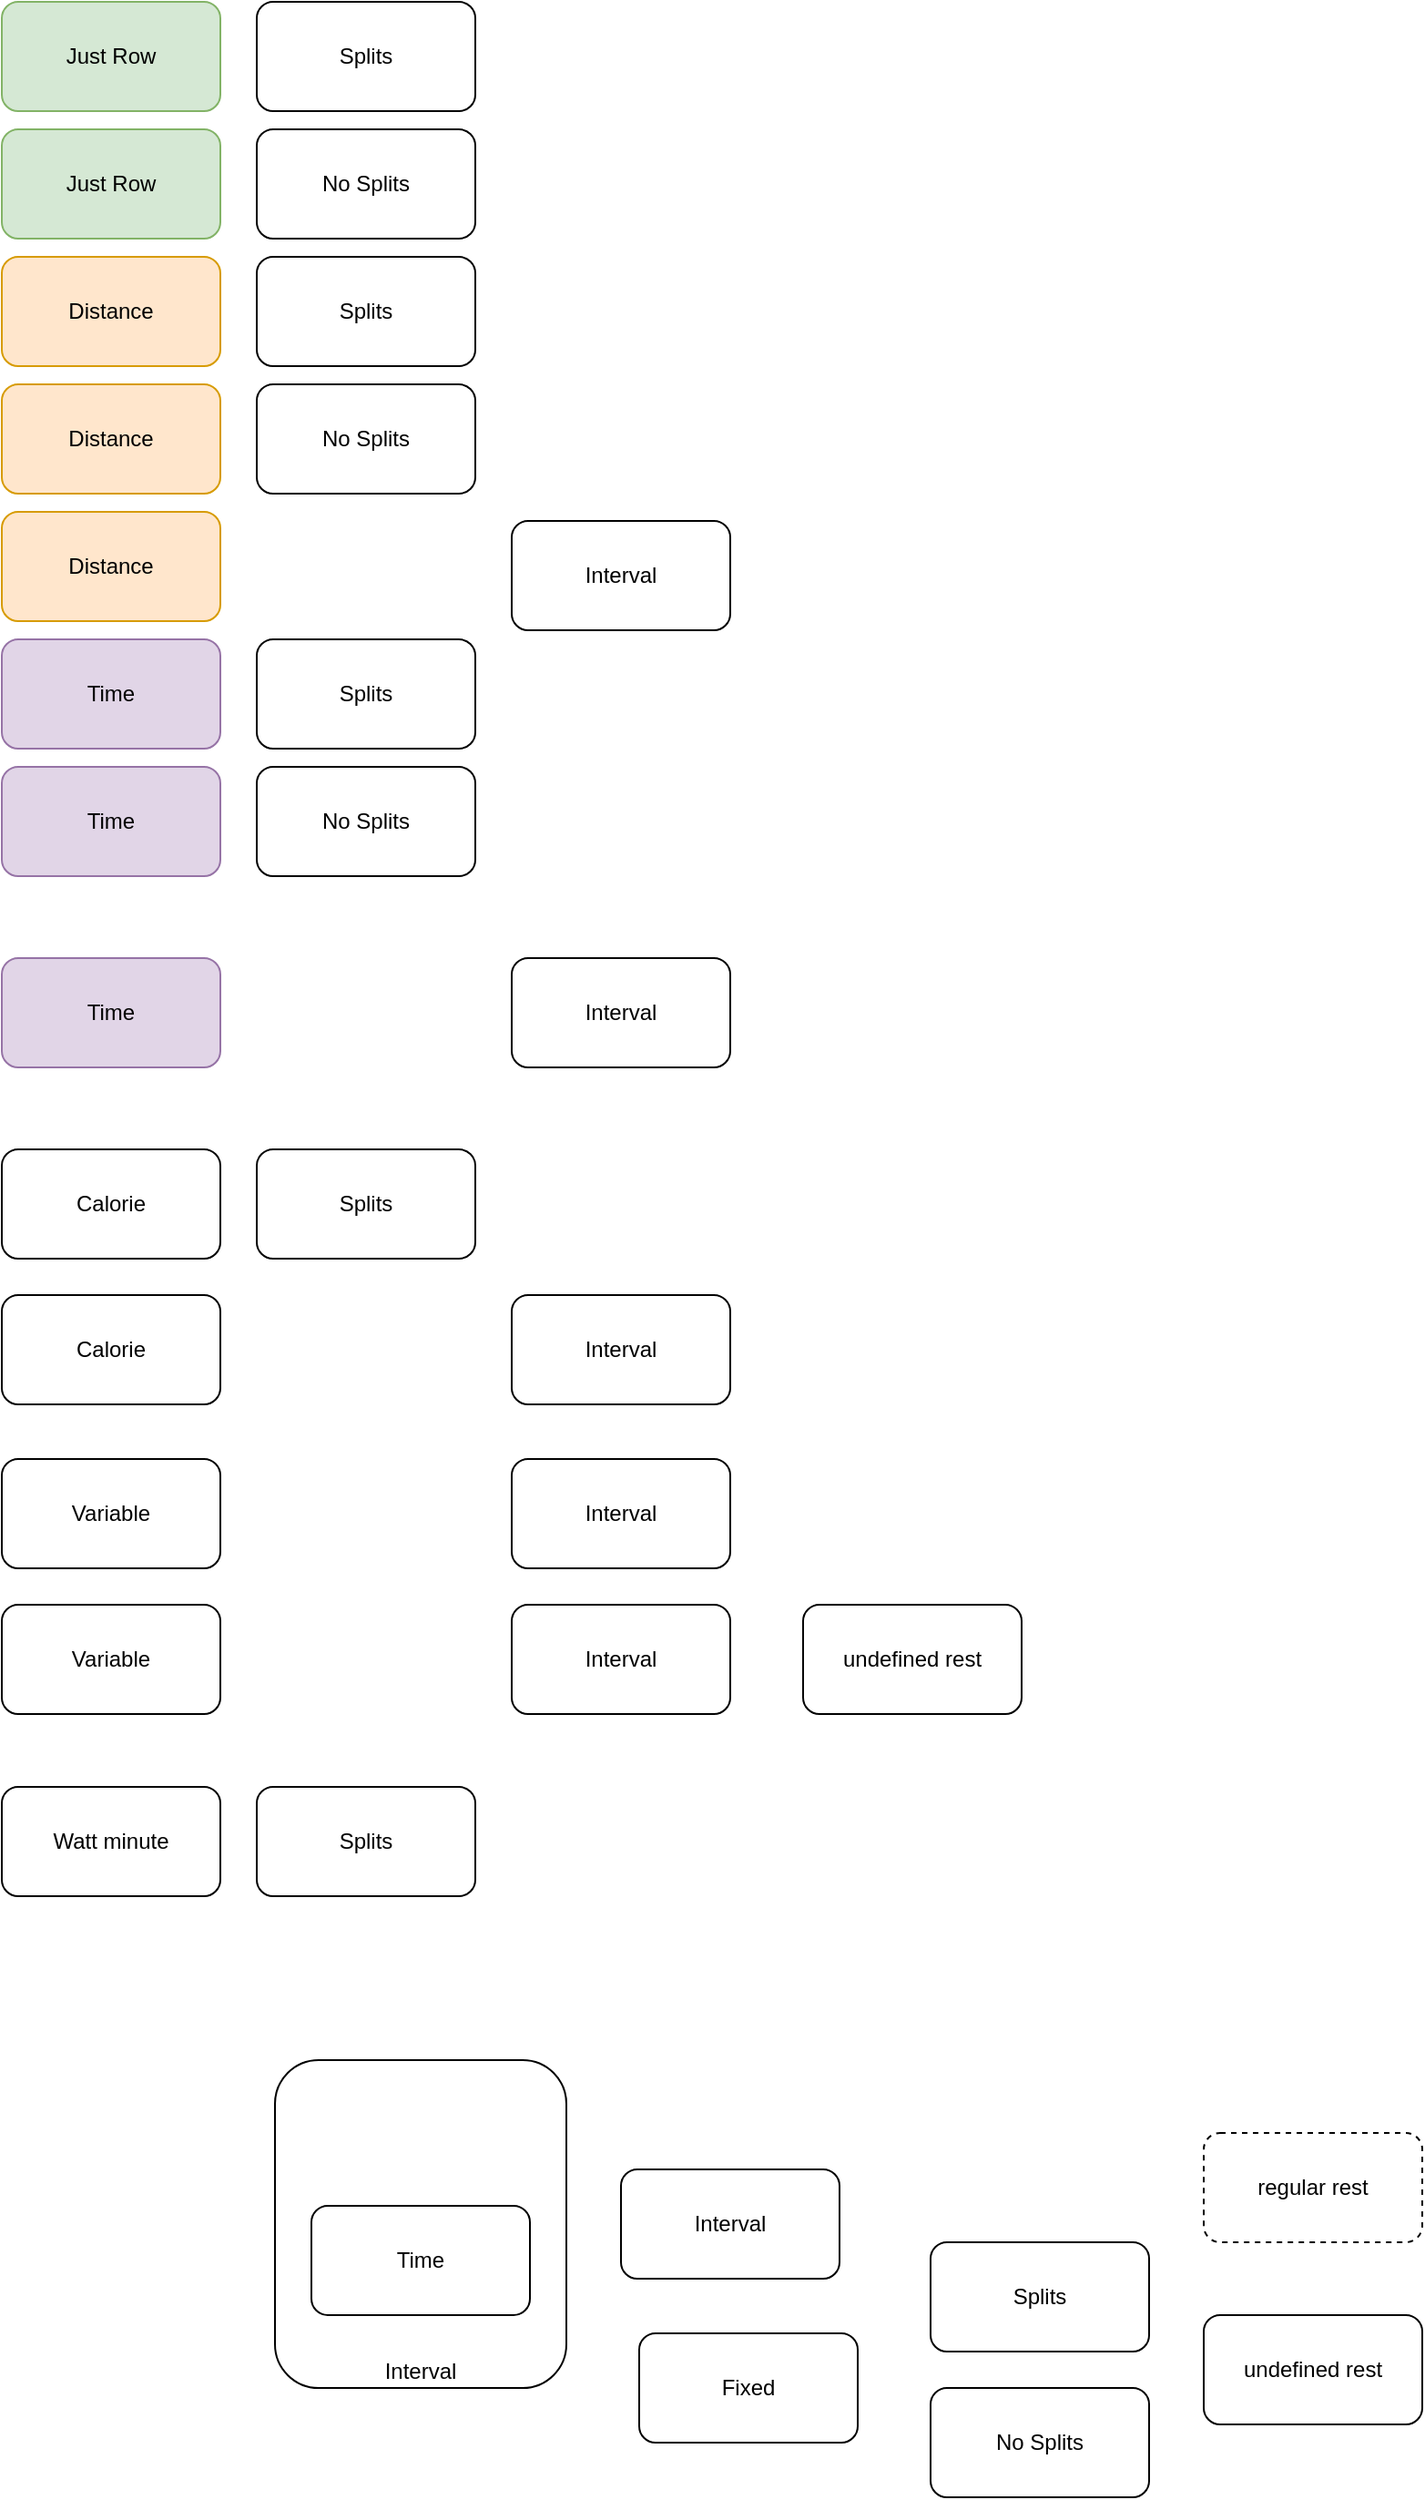 <mxfile compressed="false" version="15.4.0" type="device" pages="4">
  <diagram id="I1seeXuqSzHgjSWltYHb" name="Combinations">
    <mxGraphModel dx="1102" dy="851" grid="1" gridSize="10" guides="1" tooltips="1" connect="1" arrows="1" fold="1" page="1" pageScale="1" pageWidth="850" pageHeight="1100" math="0" shadow="0">
      <root>
        <mxCell id="0" />
        <mxCell id="1" parent="0" />
        <mxCell id="YwNQ15qkLR-ImDVQPWg6-16" value="Variable" style="rounded=1;whiteSpace=wrap;html=1;verticalAlign=middle;" parent="1" vertex="1">
          <mxGeometry x="40" y="810" width="120" height="60" as="geometry" />
        </mxCell>
        <mxCell id="YwNQ15qkLR-ImDVQPWg6-1" value="Just Row" style="rounded=1;whiteSpace=wrap;html=1;fillColor=#d5e8d4;strokeColor=#82b366;" parent="1" vertex="1">
          <mxGeometry x="40" y="10" width="120" height="60" as="geometry" />
        </mxCell>
        <mxCell id="YwNQ15qkLR-ImDVQPWg6-2" value="Splits" style="rounded=1;whiteSpace=wrap;html=1;" parent="1" vertex="1">
          <mxGeometry x="550" y="1240" width="120" height="60" as="geometry" />
        </mxCell>
        <mxCell id="YwNQ15qkLR-ImDVQPWg6-5" value="Fixed" style="rounded=1;whiteSpace=wrap;html=1;" parent="1" vertex="1">
          <mxGeometry x="390" y="1290" width="120" height="60" as="geometry" />
        </mxCell>
        <mxCell id="YwNQ15qkLR-ImDVQPWg6-9" value="&lt;div&gt;&lt;span&gt;regular rest&lt;/span&gt;&lt;br&gt;&lt;/div&gt;" style="rounded=1;whiteSpace=wrap;html=1;dashed=1;" parent="1" vertex="1">
          <mxGeometry x="700" y="1180" width="120" height="60" as="geometry" />
        </mxCell>
        <mxCell id="YwNQ15qkLR-ImDVQPWg6-12" value="Time" style="rounded=1;whiteSpace=wrap;html=1;fillColor=#e1d5e7;strokeColor=#9673a6;" parent="1" vertex="1">
          <mxGeometry x="40" y="430" width="120" height="60" as="geometry" />
        </mxCell>
        <mxCell id="YwNQ15qkLR-ImDVQPWg6-14" value="Calorie" style="rounded=1;whiteSpace=wrap;html=1;" parent="1" vertex="1">
          <mxGeometry x="40" y="640" width="120" height="60" as="geometry" />
        </mxCell>
        <mxCell id="YwNQ15qkLR-ImDVQPWg6-15" value="Watt minute" style="rounded=1;whiteSpace=wrap;html=1;" parent="1" vertex="1">
          <mxGeometry x="40" y="990" width="120" height="60" as="geometry" />
        </mxCell>
        <mxCell id="YwNQ15qkLR-ImDVQPWg6-20" value="Distance" style="rounded=1;whiteSpace=wrap;html=1;fillColor=#ffe6cc;strokeColor=#d79b00;" parent="1" vertex="1">
          <mxGeometry x="40" y="220" width="120" height="60" as="geometry" />
        </mxCell>
        <mxCell id="YwNQ15qkLR-ImDVQPWg6-21" value="No Splits" style="rounded=1;whiteSpace=wrap;html=1;" parent="1" vertex="1">
          <mxGeometry x="550" y="1320" width="120" height="60" as="geometry" />
        </mxCell>
        <mxCell id="YwNQ15qkLR-ImDVQPWg6-22" value="Interval" style="rounded=1;whiteSpace=wrap;html=1;verticalAlign=middle;" parent="1" vertex="1">
          <mxGeometry x="380" y="1200" width="120" height="60" as="geometry" />
        </mxCell>
        <mxCell id="YwNQ15qkLR-ImDVQPWg6-23" value="Interval" style="rounded=1;whiteSpace=wrap;html=1;verticalAlign=bottom;" parent="1" vertex="1">
          <mxGeometry x="190" y="1140" width="160" height="180" as="geometry" />
        </mxCell>
        <mxCell id="YwNQ15qkLR-ImDVQPWg6-24" value="Time" style="rounded=1;whiteSpace=wrap;html=1;" parent="1" vertex="1">
          <mxGeometry x="210" y="1220" width="120" height="60" as="geometry" />
        </mxCell>
        <mxCell id="YwNQ15qkLR-ImDVQPWg6-25" value="&lt;div&gt;undefined rest&lt;/div&gt;" style="rounded=1;whiteSpace=wrap;html=1;verticalAlign=middle;" parent="1" vertex="1">
          <mxGeometry x="700" y="1280" width="120" height="60" as="geometry" />
        </mxCell>
        <mxCell id="YwNQ15qkLR-ImDVQPWg6-26" value="Splits" style="rounded=1;whiteSpace=wrap;html=1;" parent="1" vertex="1">
          <mxGeometry x="180" y="10" width="120" height="60" as="geometry" />
        </mxCell>
        <mxCell id="YwNQ15qkLR-ImDVQPWg6-27" value="No Splits" style="rounded=1;whiteSpace=wrap;html=1;" parent="1" vertex="1">
          <mxGeometry x="180" y="80" width="120" height="60" as="geometry" />
        </mxCell>
        <mxCell id="YwNQ15qkLR-ImDVQPWg6-28" value="Just Row" style="rounded=1;whiteSpace=wrap;html=1;fillColor=#d5e8d4;strokeColor=#82b366;" parent="1" vertex="1">
          <mxGeometry x="40" y="80" width="120" height="60" as="geometry" />
        </mxCell>
        <mxCell id="YwNQ15qkLR-ImDVQPWg6-29" value="Time" style="rounded=1;whiteSpace=wrap;html=1;fillColor=#e1d5e7;strokeColor=#9673a6;" parent="1" vertex="1">
          <mxGeometry x="40" y="360" width="120" height="60" as="geometry" />
        </mxCell>
        <mxCell id="YwNQ15qkLR-ImDVQPWg6-30" value="Distance" style="rounded=1;whiteSpace=wrap;html=1;fillColor=#ffe6cc;strokeColor=#d79b00;" parent="1" vertex="1">
          <mxGeometry x="40" y="150" width="120" height="60" as="geometry" />
        </mxCell>
        <mxCell id="YwNQ15qkLR-ImDVQPWg6-31" value="Time" style="rounded=1;whiteSpace=wrap;html=1;fillColor=#e1d5e7;strokeColor=#9673a6;" parent="1" vertex="1">
          <mxGeometry x="40" y="535" width="120" height="60" as="geometry" />
        </mxCell>
        <mxCell id="YwNQ15qkLR-ImDVQPWg6-32" value="Distance" style="rounded=1;whiteSpace=wrap;html=1;fillColor=#ffe6cc;strokeColor=#d79b00;" parent="1" vertex="1">
          <mxGeometry x="40" y="290" width="120" height="60" as="geometry" />
        </mxCell>
        <mxCell id="YwNQ15qkLR-ImDVQPWg6-33" value="Splits" style="rounded=1;whiteSpace=wrap;html=1;" parent="1" vertex="1">
          <mxGeometry x="180" y="150" width="120" height="60" as="geometry" />
        </mxCell>
        <mxCell id="YwNQ15qkLR-ImDVQPWg6-34" value="No Splits" style="rounded=1;whiteSpace=wrap;html=1;" parent="1" vertex="1">
          <mxGeometry x="180" y="220" width="120" height="60" as="geometry" />
        </mxCell>
        <mxCell id="YwNQ15qkLR-ImDVQPWg6-35" value="Splits" style="rounded=1;whiteSpace=wrap;html=1;" parent="1" vertex="1">
          <mxGeometry x="180" y="360" width="120" height="60" as="geometry" />
        </mxCell>
        <mxCell id="YwNQ15qkLR-ImDVQPWg6-36" value="No Splits" style="rounded=1;whiteSpace=wrap;html=1;" parent="1" vertex="1">
          <mxGeometry x="180" y="430" width="120" height="60" as="geometry" />
        </mxCell>
        <mxCell id="YwNQ15qkLR-ImDVQPWg6-37" value="Interval" style="rounded=1;whiteSpace=wrap;html=1;verticalAlign=middle;" parent="1" vertex="1">
          <mxGeometry x="320" y="535" width="120" height="60" as="geometry" />
        </mxCell>
        <mxCell id="YwNQ15qkLR-ImDVQPWg6-38" value="Interval" style="rounded=1;whiteSpace=wrap;html=1;verticalAlign=middle;" parent="1" vertex="1">
          <mxGeometry x="320" y="295" width="120" height="60" as="geometry" />
        </mxCell>
        <mxCell id="YwNQ15qkLR-ImDVQPWg6-39" value="Interval" style="rounded=1;whiteSpace=wrap;html=1;verticalAlign=middle;" parent="1" vertex="1">
          <mxGeometry x="320" y="810" width="120" height="60" as="geometry" />
        </mxCell>
        <mxCell id="YwNQ15qkLR-ImDVQPWg6-40" value="Variable" style="rounded=1;whiteSpace=wrap;html=1;verticalAlign=middle;" parent="1" vertex="1">
          <mxGeometry x="40" y="890" width="120" height="60" as="geometry" />
        </mxCell>
        <mxCell id="YwNQ15qkLR-ImDVQPWg6-41" value="Interval" style="rounded=1;whiteSpace=wrap;html=1;verticalAlign=middle;" parent="1" vertex="1">
          <mxGeometry x="320" y="890" width="120" height="60" as="geometry" />
        </mxCell>
        <mxCell id="YwNQ15qkLR-ImDVQPWg6-42" value="&lt;div&gt;undefined rest&lt;/div&gt;" style="rounded=1;whiteSpace=wrap;html=1;verticalAlign=middle;" parent="1" vertex="1">
          <mxGeometry x="480" y="890" width="120" height="60" as="geometry" />
        </mxCell>
        <mxCell id="YwNQ15qkLR-ImDVQPWg6-43" value="Splits" style="rounded=1;whiteSpace=wrap;html=1;" parent="1" vertex="1">
          <mxGeometry x="180" y="640" width="120" height="60" as="geometry" />
        </mxCell>
        <mxCell id="YwNQ15qkLR-ImDVQPWg6-44" value="Calorie" style="rounded=1;whiteSpace=wrap;html=1;" parent="1" vertex="1">
          <mxGeometry x="40" y="720" width="120" height="60" as="geometry" />
        </mxCell>
        <mxCell id="YwNQ15qkLR-ImDVQPWg6-46" value="Interval" style="rounded=1;whiteSpace=wrap;html=1;verticalAlign=middle;" parent="1" vertex="1">
          <mxGeometry x="320" y="720" width="120" height="60" as="geometry" />
        </mxCell>
        <mxCell id="YwNQ15qkLR-ImDVQPWg6-47" value="Splits" style="rounded=1;whiteSpace=wrap;html=1;" parent="1" vertex="1">
          <mxGeometry x="180" y="990" width="120" height="60" as="geometry" />
        </mxCell>
      </root>
    </mxGraphModel>
  </diagram>
  <diagram name="Flow" id="FPm7j-wtsy55bYoerHvW">
    <mxGraphModel dx="1102" dy="851" grid="1" gridSize="10" guides="1" tooltips="1" connect="1" arrows="1" fold="1" page="1" pageScale="1" pageWidth="850" pageHeight="1100" math="0" shadow="0">
      <root>
        <mxCell id="6YVDiuOlDGarmSf6rsRz-0" />
        <mxCell id="6YVDiuOlDGarmSf6rsRz-1" parent="6YVDiuOlDGarmSf6rsRz-0" />
        <mxCell id="pm_mDRh6aBMggyftxkcH-0" style="edgeStyle=orthogonalEdgeStyle;rounded=0;orthogonalLoop=1;jettySize=auto;html=1;exitX=1;exitY=0.5;exitDx=0;exitDy=0;entryX=0;entryY=0.5;entryDx=0;entryDy=0;" parent="6YVDiuOlDGarmSf6rsRz-1" source="6YVDiuOlDGarmSf6rsRz-3" target="6YVDiuOlDGarmSf6rsRz-16" edge="1">
          <mxGeometry relative="1" as="geometry" />
        </mxCell>
        <mxCell id="pm_mDRh6aBMggyftxkcH-10" style="edgeStyle=orthogonalEdgeStyle;rounded=0;orthogonalLoop=1;jettySize=auto;html=1;exitX=1;exitY=0.5;exitDx=0;exitDy=0;entryX=0;entryY=0.5;entryDx=0;entryDy=0;" parent="6YVDiuOlDGarmSf6rsRz-1" source="6YVDiuOlDGarmSf6rsRz-3" target="6YVDiuOlDGarmSf6rsRz-17" edge="1">
          <mxGeometry relative="1" as="geometry" />
        </mxCell>
        <mxCell id="6YVDiuOlDGarmSf6rsRz-3" value="Just Row" style="rounded=1;whiteSpace=wrap;html=1;" parent="6YVDiuOlDGarmSf6rsRz-1" vertex="1">
          <mxGeometry x="40" y="60" width="120" height="60" as="geometry" />
        </mxCell>
        <mxCell id="6YVDiuOlDGarmSf6rsRz-4" value="Splits" style="rounded=1;whiteSpace=wrap;html=1;" parent="6YVDiuOlDGarmSf6rsRz-1" vertex="1">
          <mxGeometry x="550" y="1240" width="120" height="60" as="geometry" />
        </mxCell>
        <mxCell id="6YVDiuOlDGarmSf6rsRz-5" value="Fixed" style="rounded=1;whiteSpace=wrap;html=1;" parent="6YVDiuOlDGarmSf6rsRz-1" vertex="1">
          <mxGeometry x="390" y="1290" width="120" height="60" as="geometry" />
        </mxCell>
        <mxCell id="6YVDiuOlDGarmSf6rsRz-6" value="&lt;div&gt;&lt;span&gt;regular rest&lt;/span&gt;&lt;br&gt;&lt;/div&gt;" style="rounded=1;whiteSpace=wrap;html=1;dashed=1;" parent="6YVDiuOlDGarmSf6rsRz-1" vertex="1">
          <mxGeometry x="700" y="1180" width="120" height="60" as="geometry" />
        </mxCell>
        <mxCell id="pm_mDRh6aBMggyftxkcH-20" style="edgeStyle=orthogonalEdgeStyle;rounded=0;orthogonalLoop=1;jettySize=auto;html=1;exitX=1;exitY=0.5;exitDx=0;exitDy=0;entryX=0;entryY=0.5;entryDx=0;entryDy=0;" parent="6YVDiuOlDGarmSf6rsRz-1" source="6YVDiuOlDGarmSf6rsRz-8" target="6YVDiuOlDGarmSf6rsRz-33" edge="1">
          <mxGeometry relative="1" as="geometry" />
        </mxCell>
        <mxCell id="pm_mDRh6aBMggyftxkcH-21" style="edgeStyle=orthogonalEdgeStyle;rounded=0;orthogonalLoop=1;jettySize=auto;html=1;exitX=1;exitY=0.5;exitDx=0;exitDy=0;entryX=0;entryY=0.5;entryDx=0;entryDy=0;" parent="6YVDiuOlDGarmSf6rsRz-1" source="6YVDiuOlDGarmSf6rsRz-8" target="6YVDiuOlDGarmSf6rsRz-35" edge="1">
          <mxGeometry relative="1" as="geometry" />
        </mxCell>
        <mxCell id="6YVDiuOlDGarmSf6rsRz-8" value="Calorie" style="rounded=1;whiteSpace=wrap;html=1;" parent="6YVDiuOlDGarmSf6rsRz-1" vertex="1">
          <mxGeometry x="40" y="490" width="120" height="60" as="geometry" />
        </mxCell>
        <mxCell id="pm_mDRh6aBMggyftxkcH-22" style="edgeStyle=orthogonalEdgeStyle;rounded=0;orthogonalLoop=1;jettySize=auto;html=1;exitX=1;exitY=0.5;exitDx=0;exitDy=0;entryX=0;entryY=0.25;entryDx=0;entryDy=0;" parent="6YVDiuOlDGarmSf6rsRz-1" source="6YVDiuOlDGarmSf6rsRz-9" target="6YVDiuOlDGarmSf6rsRz-33" edge="1">
          <mxGeometry relative="1" as="geometry" />
        </mxCell>
        <mxCell id="6YVDiuOlDGarmSf6rsRz-9" value="Watt minute" style="rounded=1;whiteSpace=wrap;html=1;" parent="6YVDiuOlDGarmSf6rsRz-1" vertex="1">
          <mxGeometry x="40" y="420" width="120" height="60" as="geometry" />
        </mxCell>
        <mxCell id="6YVDiuOlDGarmSf6rsRz-11" value="No Splits" style="rounded=1;whiteSpace=wrap;html=1;" parent="6YVDiuOlDGarmSf6rsRz-1" vertex="1">
          <mxGeometry x="550" y="1320" width="120" height="60" as="geometry" />
        </mxCell>
        <mxCell id="6YVDiuOlDGarmSf6rsRz-12" value="Interval" style="rounded=1;whiteSpace=wrap;html=1;verticalAlign=middle;" parent="6YVDiuOlDGarmSf6rsRz-1" vertex="1">
          <mxGeometry x="380" y="1200" width="120" height="60" as="geometry" />
        </mxCell>
        <mxCell id="6YVDiuOlDGarmSf6rsRz-13" value="Interval" style="rounded=1;whiteSpace=wrap;html=1;verticalAlign=bottom;" parent="6YVDiuOlDGarmSf6rsRz-1" vertex="1">
          <mxGeometry x="190" y="1140" width="160" height="180" as="geometry" />
        </mxCell>
        <mxCell id="6YVDiuOlDGarmSf6rsRz-14" value="Time" style="rounded=1;whiteSpace=wrap;html=1;" parent="6YVDiuOlDGarmSf6rsRz-1" vertex="1">
          <mxGeometry x="210" y="1220" width="120" height="60" as="geometry" />
        </mxCell>
        <mxCell id="6YVDiuOlDGarmSf6rsRz-15" value="&lt;div&gt;undefined rest&lt;/div&gt;" style="rounded=1;whiteSpace=wrap;html=1;verticalAlign=middle;" parent="6YVDiuOlDGarmSf6rsRz-1" vertex="1">
          <mxGeometry x="700" y="1280" width="120" height="60" as="geometry" />
        </mxCell>
        <mxCell id="6YVDiuOlDGarmSf6rsRz-16" value="Splits" style="rounded=1;whiteSpace=wrap;html=1;" parent="6YVDiuOlDGarmSf6rsRz-1" vertex="1">
          <mxGeometry x="305" y="90" width="120" height="60" as="geometry" />
        </mxCell>
        <mxCell id="6YVDiuOlDGarmSf6rsRz-17" value="No Splits" style="rounded=1;whiteSpace=wrap;html=1;" parent="6YVDiuOlDGarmSf6rsRz-1" vertex="1">
          <mxGeometry x="305" y="160" width="120" height="60" as="geometry" />
        </mxCell>
        <mxCell id="pm_mDRh6aBMggyftxkcH-7" style="edgeStyle=orthogonalEdgeStyle;rounded=0;orthogonalLoop=1;jettySize=auto;html=1;exitX=1;exitY=0.5;exitDx=0;exitDy=0;entryX=0;entryY=0.5;entryDx=0;entryDy=0;" parent="6YVDiuOlDGarmSf6rsRz-1" source="6YVDiuOlDGarmSf6rsRz-19" target="6YVDiuOlDGarmSf6rsRz-16" edge="1">
          <mxGeometry relative="1" as="geometry" />
        </mxCell>
        <mxCell id="pm_mDRh6aBMggyftxkcH-8" style="edgeStyle=orthogonalEdgeStyle;rounded=0;orthogonalLoop=1;jettySize=auto;html=1;exitX=1;exitY=0.5;exitDx=0;exitDy=0;entryX=0;entryY=0.5;entryDx=0;entryDy=0;" parent="6YVDiuOlDGarmSf6rsRz-1" source="6YVDiuOlDGarmSf6rsRz-19" target="6YVDiuOlDGarmSf6rsRz-17" edge="1">
          <mxGeometry relative="1" as="geometry" />
        </mxCell>
        <mxCell id="pm_mDRh6aBMggyftxkcH-12" style="edgeStyle=orthogonalEdgeStyle;rounded=0;orthogonalLoop=1;jettySize=auto;html=1;exitX=1;exitY=0.75;exitDx=0;exitDy=0;entryX=0;entryY=0.5;entryDx=0;entryDy=0;" parent="6YVDiuOlDGarmSf6rsRz-1" source="6YVDiuOlDGarmSf6rsRz-19" target="6YVDiuOlDGarmSf6rsRz-27" edge="1">
          <mxGeometry relative="1" as="geometry">
            <mxPoint x="180" y="300" as="targetPoint" />
            <Array as="points">
              <mxPoint x="190" y="245" />
              <mxPoint x="190" y="290" />
            </Array>
          </mxGeometry>
        </mxCell>
        <mxCell id="6YVDiuOlDGarmSf6rsRz-19" value="Time" style="rounded=1;whiteSpace=wrap;html=1;" parent="6YVDiuOlDGarmSf6rsRz-1" vertex="1">
          <mxGeometry x="40" y="200" width="120" height="60" as="geometry" />
        </mxCell>
        <mxCell id="pm_mDRh6aBMggyftxkcH-6" style="edgeStyle=orthogonalEdgeStyle;rounded=0;orthogonalLoop=1;jettySize=auto;html=1;exitX=1;exitY=0.5;exitDx=0;exitDy=0;entryX=0;entryY=0.5;entryDx=0;entryDy=0;" parent="6YVDiuOlDGarmSf6rsRz-1" source="6YVDiuOlDGarmSf6rsRz-20" target="6YVDiuOlDGarmSf6rsRz-16" edge="1">
          <mxGeometry relative="1" as="geometry">
            <mxPoint x="220" y="150.0" as="targetPoint" />
          </mxGeometry>
        </mxCell>
        <mxCell id="pm_mDRh6aBMggyftxkcH-9" style="edgeStyle=orthogonalEdgeStyle;rounded=0;orthogonalLoop=1;jettySize=auto;html=1;exitX=1;exitY=0.5;exitDx=0;exitDy=0;entryX=0;entryY=0.5;entryDx=0;entryDy=0;" parent="6YVDiuOlDGarmSf6rsRz-1" source="6YVDiuOlDGarmSf6rsRz-20" target="6YVDiuOlDGarmSf6rsRz-17" edge="1">
          <mxGeometry relative="1" as="geometry" />
        </mxCell>
        <mxCell id="pm_mDRh6aBMggyftxkcH-11" style="edgeStyle=orthogonalEdgeStyle;rounded=0;orthogonalLoop=1;jettySize=auto;html=1;exitX=1;exitY=0.75;exitDx=0;exitDy=0;entryX=0;entryY=0.5;entryDx=0;entryDy=0;" parent="6YVDiuOlDGarmSf6rsRz-1" source="6YVDiuOlDGarmSf6rsRz-20" target="6YVDiuOlDGarmSf6rsRz-27" edge="1">
          <mxGeometry relative="1" as="geometry">
            <mxPoint x="220" y="300" as="targetPoint" />
          </mxGeometry>
        </mxCell>
        <mxCell id="6YVDiuOlDGarmSf6rsRz-20" value="Distance" style="rounded=1;whiteSpace=wrap;html=1;" parent="6YVDiuOlDGarmSf6rsRz-1" vertex="1">
          <mxGeometry x="40" y="130" width="120" height="60" as="geometry" />
        </mxCell>
        <mxCell id="pm_mDRh6aBMggyftxkcH-16" style="edgeStyle=orthogonalEdgeStyle;rounded=0;orthogonalLoop=1;jettySize=auto;html=1;exitX=1;exitY=0.25;exitDx=0;exitDy=0;entryX=0.017;entryY=0.4;entryDx=0;entryDy=0;entryPerimeter=0;" parent="6YVDiuOlDGarmSf6rsRz-1" source="6YVDiuOlDGarmSf6rsRz-27" target="6YVDiuOlDGarmSf6rsRz-32" edge="1">
          <mxGeometry relative="1" as="geometry">
            <mxPoint x="500" y="275" as="targetPoint" />
          </mxGeometry>
        </mxCell>
        <mxCell id="pm_mDRh6aBMggyftxkcH-17" style="edgeStyle=orthogonalEdgeStyle;rounded=0;orthogonalLoop=1;jettySize=auto;html=1;exitX=1;exitY=0.75;exitDx=0;exitDy=0;" parent="6YVDiuOlDGarmSf6rsRz-1" source="6YVDiuOlDGarmSf6rsRz-27" edge="1">
          <mxGeometry relative="1" as="geometry">
            <mxPoint x="706" y="290" as="targetPoint" />
            <Array as="points">
              <mxPoint x="490" y="305" />
              <mxPoint x="490" y="330" />
              <mxPoint x="640" y="330" />
              <mxPoint x="640" y="290" />
            </Array>
          </mxGeometry>
        </mxCell>
        <mxCell id="6YVDiuOlDGarmSf6rsRz-27" value="Interval" style="rounded=1;whiteSpace=wrap;html=1;verticalAlign=middle;" parent="6YVDiuOlDGarmSf6rsRz-1" vertex="1">
          <mxGeometry x="270" y="260" width="120" height="60" as="geometry" />
        </mxCell>
        <mxCell id="pm_mDRh6aBMggyftxkcH-18" style="edgeStyle=orthogonalEdgeStyle;rounded=0;orthogonalLoop=1;jettySize=auto;html=1;exitX=1;exitY=0.5;exitDx=0;exitDy=0;" parent="6YVDiuOlDGarmSf6rsRz-1" source="6YVDiuOlDGarmSf6rsRz-32" edge="1">
          <mxGeometry relative="1" as="geometry">
            <mxPoint x="670" y="280" as="targetPoint" />
          </mxGeometry>
        </mxCell>
        <mxCell id="6YVDiuOlDGarmSf6rsRz-32" value="&lt;div&gt;undefined rest&lt;/div&gt;" style="rounded=1;whiteSpace=wrap;html=1;verticalAlign=middle;" parent="6YVDiuOlDGarmSf6rsRz-1" vertex="1">
          <mxGeometry x="500" y="250" width="120" height="60" as="geometry" />
        </mxCell>
        <mxCell id="6YVDiuOlDGarmSf6rsRz-33" value="Splits" style="rounded=1;whiteSpace=wrap;html=1;" parent="6YVDiuOlDGarmSf6rsRz-1" vertex="1">
          <mxGeometry x="320" y="430" width="120" height="60" as="geometry" />
        </mxCell>
        <mxCell id="6YVDiuOlDGarmSf6rsRz-35" value="Interval" style="rounded=1;whiteSpace=wrap;html=1;verticalAlign=middle;" parent="6YVDiuOlDGarmSf6rsRz-1" vertex="1">
          <mxGeometry x="320" y="520" width="120" height="60" as="geometry" />
        </mxCell>
        <mxCell id="pm_mDRh6aBMggyftxkcH-15" style="edgeStyle=orthogonalEdgeStyle;rounded=0;orthogonalLoop=1;jettySize=auto;html=1;exitX=1;exitY=0.5;exitDx=0;exitDy=0;entryX=0;entryY=0.5;entryDx=0;entryDy=0;" parent="6YVDiuOlDGarmSf6rsRz-1" source="pm_mDRh6aBMggyftxkcH-13" target="6YVDiuOlDGarmSf6rsRz-27" edge="1">
          <mxGeometry relative="1" as="geometry" />
        </mxCell>
        <mxCell id="pm_mDRh6aBMggyftxkcH-13" value="Variable" style="rounded=1;whiteSpace=wrap;html=1;verticalAlign=middle;" parent="6YVDiuOlDGarmSf6rsRz-1" vertex="1">
          <mxGeometry x="40" y="300" width="120" height="60" as="geometry" />
        </mxCell>
        <mxCell id="pm_mDRh6aBMggyftxkcH-19" value="valid? or is this = interval&lt;br&gt;" style="shape=note;strokeWidth=2;fontSize=14;size=20;whiteSpace=wrap;html=1;fillColor=#fff2cc;strokeColor=#d6b656;fontColor=#666600;dashed=1;verticalAlign=middle;" parent="6YVDiuOlDGarmSf6rsRz-1" vertex="1">
          <mxGeometry x="440" y="170" width="115" height="50" as="geometry" />
        </mxCell>
        <mxCell id="pm_mDRh6aBMggyftxkcH-23" value="workout type" style="text;html=1;align=center;verticalAlign=middle;resizable=0;points=[];autosize=1;strokeColor=none;fillColor=none;" parent="6YVDiuOlDGarmSf6rsRz-1" vertex="1">
          <mxGeometry x="40" y="610" width="80" height="20" as="geometry" />
        </mxCell>
        <mxCell id="pm_mDRh6aBMggyftxkcH-24" value="workout value" style="text;html=1;align=center;verticalAlign=middle;resizable=0;points=[];autosize=1;strokeColor=none;fillColor=none;" parent="6YVDiuOlDGarmSf6rsRz-1" vertex="1">
          <mxGeometry x="25" y="650" width="90" height="20" as="geometry" />
        </mxCell>
        <mxCell id="pm_mDRh6aBMggyftxkcH-25" value="has_splits" style="text;html=1;align=center;verticalAlign=middle;resizable=0;points=[];autosize=1;strokeColor=none;fillColor=none;" parent="6YVDiuOlDGarmSf6rsRz-1" vertex="1">
          <mxGeometry x="185" y="640" width="70" height="20" as="geometry" />
        </mxCell>
        <mxCell id="pm_mDRh6aBMggyftxkcH-26" value="has_interval" style="text;html=1;align=center;verticalAlign=middle;resizable=0;points=[];autosize=1;strokeColor=none;fillColor=none;" parent="6YVDiuOlDGarmSf6rsRz-1" vertex="1">
          <mxGeometry x="325" y="640" width="80" height="20" as="geometry" />
        </mxCell>
        <mxCell id="pm_mDRh6aBMggyftxkcH-27" value="-or-" style="text;html=1;align=center;verticalAlign=middle;resizable=0;points=[];autosize=1;strokeColor=none;fillColor=none;" parent="6YVDiuOlDGarmSf6rsRz-1" vertex="1">
          <mxGeometry x="275" y="640" width="30" height="20" as="geometry" />
        </mxCell>
        <mxCell id="pm_mDRh6aBMggyftxkcH-28" value="interval type" style="text;html=1;align=center;verticalAlign=middle;resizable=0;points=[];autosize=1;strokeColor=none;fillColor=none;" parent="6YVDiuOlDGarmSf6rsRz-1" vertex="1">
          <mxGeometry x="360" y="660" width="80" height="20" as="geometry" />
        </mxCell>
        <mxCell id="pm_mDRh6aBMggyftxkcH-29" value="interval value" style="text;html=1;align=center;verticalAlign=middle;resizable=0;points=[];autosize=1;strokeColor=none;fillColor=none;" parent="6YVDiuOlDGarmSf6rsRz-1" vertex="1">
          <mxGeometry x="355" y="680" width="90" height="20" as="geometry" />
        </mxCell>
        <mxCell id="pm_mDRh6aBMggyftxkcH-30" value="pace/power goal" style="text;html=1;align=center;verticalAlign=middle;resizable=0;points=[];autosize=1;strokeColor=none;fillColor=none;" parent="6YVDiuOlDGarmSf6rsRz-1" vertex="1">
          <mxGeometry x="550" y="650" width="100" height="20" as="geometry" />
        </mxCell>
        <mxCell id="pm_mDRh6aBMggyftxkcH-31" value="split" style="text;html=1;align=center;verticalAlign=middle;resizable=0;points=[];autosize=1;strokeColor=none;fillColor=none;" parent="6YVDiuOlDGarmSf6rsRz-1" vertex="1">
          <mxGeometry x="675" y="650" width="40" height="20" as="geometry" />
        </mxCell>
      </root>
    </mxGraphModel>
  </diagram>
  <diagram id="zf4ne5zSf68dwXHNfXQ2" name="whats needed to define a workout">
    <mxGraphModel dx="1102" dy="851" grid="1" gridSize="10" guides="1" tooltips="1" connect="1" arrows="1" fold="1" page="1" pageScale="1" pageWidth="850" pageHeight="1100" math="0" shadow="0">
      <root>
        <mxCell id="TXS9ZsshZ0ZWY2Fwk9Bt-0" />
        <mxCell id="TXS9ZsshZ0ZWY2Fwk9Bt-1" parent="TXS9ZsshZ0ZWY2Fwk9Bt-0" />
        <mxCell id="kODHXMey-rZkzFrcGJkV-5" style="edgeStyle=orthogonalEdgeStyle;rounded=0;orthogonalLoop=1;jettySize=auto;html=1;exitX=1;exitY=0.5;exitDx=0;exitDy=0;entryX=0;entryY=0.5;entryDx=0;entryDy=0;" parent="TXS9ZsshZ0ZWY2Fwk9Bt-1" source="kODHXMey-rZkzFrcGJkV-0" target="kODHXMey-rZkzFrcGJkV-2" edge="1">
          <mxGeometry relative="1" as="geometry" />
        </mxCell>
        <mxCell id="kODHXMey-rZkzFrcGJkV-0" value="Splits" style="rounded=1;whiteSpace=wrap;html=1;" parent="TXS9ZsshZ0ZWY2Fwk9Bt-1" vertex="1">
          <mxGeometry x="90" y="180" width="120" height="60" as="geometry" />
        </mxCell>
        <mxCell id="kODHXMey-rZkzFrcGJkV-9" style="edgeStyle=orthogonalEdgeStyle;rounded=0;orthogonalLoop=1;jettySize=auto;html=1;exitX=1;exitY=0.5;exitDx=0;exitDy=0;" parent="TXS9ZsshZ0ZWY2Fwk9Bt-1" source="kODHXMey-rZkzFrcGJkV-1" target="kODHXMey-rZkzFrcGJkV-8" edge="1">
          <mxGeometry relative="1" as="geometry" />
        </mxCell>
        <mxCell id="kODHXMey-rZkzFrcGJkV-1" value="Interval" style="rounded=1;whiteSpace=wrap;html=1;verticalAlign=middle;" parent="TXS9ZsshZ0ZWY2Fwk9Bt-1" vertex="1">
          <mxGeometry x="90" y="270" width="120" height="60" as="geometry" />
        </mxCell>
        <mxCell id="kODHXMey-rZkzFrcGJkV-2" value="split length" style="rounded=1;whiteSpace=wrap;html=1;verticalAlign=middle;" parent="TXS9ZsshZ0ZWY2Fwk9Bt-1" vertex="1">
          <mxGeometry x="260" y="180" width="120" height="60" as="geometry" />
        </mxCell>
        <mxCell id="kODHXMey-rZkzFrcGJkV-6" style="edgeStyle=orthogonalEdgeStyle;rounded=0;orthogonalLoop=1;jettySize=auto;html=1;entryX=0;entryY=0.5;entryDx=0;entryDy=0;" parent="TXS9ZsshZ0ZWY2Fwk9Bt-1" target="kODHXMey-rZkzFrcGJkV-0" edge="1">
          <mxGeometry relative="1" as="geometry">
            <mxPoint x="20" y="260" as="sourcePoint" />
            <mxPoint x="55" y="230" as="targetPoint" />
          </mxGeometry>
        </mxCell>
        <mxCell id="kODHXMey-rZkzFrcGJkV-7" style="edgeStyle=orthogonalEdgeStyle;rounded=0;orthogonalLoop=1;jettySize=auto;html=1;entryX=0;entryY=0.5;entryDx=0;entryDy=0;" parent="TXS9ZsshZ0ZWY2Fwk9Bt-1" target="kODHXMey-rZkzFrcGJkV-1" edge="1">
          <mxGeometry relative="1" as="geometry">
            <mxPoint x="20" y="260" as="sourcePoint" />
            <mxPoint x="100" y="220" as="targetPoint" />
          </mxGeometry>
        </mxCell>
        <mxCell id="kODHXMey-rZkzFrcGJkV-11" value="" style="edgeStyle=orthogonalEdgeStyle;rounded=0;orthogonalLoop=1;jettySize=auto;html=1;" parent="TXS9ZsshZ0ZWY2Fwk9Bt-1" source="kODHXMey-rZkzFrcGJkV-8" target="kODHXMey-rZkzFrcGJkV-10" edge="1">
          <mxGeometry relative="1" as="geometry" />
        </mxCell>
        <mxCell id="kODHXMey-rZkzFrcGJkV-8" value="work length/duration" style="rounded=1;whiteSpace=wrap;html=1;verticalAlign=middle;" parent="TXS9ZsshZ0ZWY2Fwk9Bt-1" vertex="1">
          <mxGeometry x="260" y="270" width="120" height="60" as="geometry" />
        </mxCell>
        <mxCell id="kODHXMey-rZkzFrcGJkV-10" value="rest length/duration" style="whiteSpace=wrap;html=1;rounded=1;" parent="TXS9ZsshZ0ZWY2Fwk9Bt-1" vertex="1">
          <mxGeometry x="420" y="270" width="120" height="60" as="geometry" />
        </mxCell>
        <mxCell id="kODHXMey-rZkzFrcGJkV-12" value="Workout Type" style="rounded=1;whiteSpace=wrap;html=1;fillColor=none;verticalAlign=top;" parent="TXS9ZsshZ0ZWY2Fwk9Bt-1" vertex="1">
          <mxGeometry x="60" y="90" width="180" height="270" as="geometry" />
        </mxCell>
        <mxCell id="kODHXMey-rZkzFrcGJkV-15" value="paceboat/goal pace" style="whiteSpace=wrap;html=1;rounded=1;" parent="TXS9ZsshZ0ZWY2Fwk9Bt-1" vertex="1">
          <mxGeometry x="570" y="270" width="120" height="60" as="geometry" />
        </mxCell>
        <mxCell id="kODHXMey-rZkzFrcGJkV-16" value="paceboat/goal pace" style="whiteSpace=wrap;html=1;rounded=1;" parent="TXS9ZsshZ0ZWY2Fwk9Bt-1" vertex="1">
          <mxGeometry x="570" y="180" width="120" height="60" as="geometry" />
        </mxCell>
      </root>
    </mxGraphModel>
  </diagram>
  <diagram id="YCDOuJI4Y9eSO88ZxPCR" name="Workout Setup">
    <mxGraphModel dx="1837" dy="1213" grid="1" gridSize="10" guides="1" tooltips="1" connect="1" arrows="1" fold="1" page="1" pageScale="1" pageWidth="850" pageHeight="1100" math="0" shadow="0">
      <root>
        <mxCell id="cu3RjYfwIwkxcJE8TeZc-0" />
        <mxCell id="cu3RjYfwIwkxcJE8TeZc-1" parent="cu3RjYfwIwkxcJE8TeZc-0" />
        <mxCell id="cu3RjYfwIwkxcJE8TeZc-12" value="" style="edgeStyle=orthogonalEdgeStyle;rounded=0;orthogonalLoop=1;jettySize=auto;html=1;exitX=1;exitY=0.5;exitDx=0;exitDy=0;entryX=0.5;entryY=0;entryDx=0;entryDy=0;" edge="1" parent="cu3RjYfwIwkxcJE8TeZc-1" source="cu3RjYfwIwkxcJE8TeZc-3" target="cu3RjYfwIwkxcJE8TeZc-45">
          <mxGeometry relative="1" as="geometry">
            <mxPoint x="640" y="510" as="targetPoint" />
          </mxGeometry>
        </mxCell>
        <mxCell id="cu3RjYfwIwkxcJE8TeZc-3" value="Set horizontal distance goal" style="rounded=1;whiteSpace=wrap;html=1;" vertex="1" parent="cu3RjYfwIwkxcJE8TeZc-1">
          <mxGeometry x="450" y="365" width="150" height="60" as="geometry" />
        </mxCell>
        <mxCell id="cu3RjYfwIwkxcJE8TeZc-8" value="Y" style="edgeStyle=orthogonalEdgeStyle;rounded=0;orthogonalLoop=1;jettySize=auto;html=1;exitX=1;exitY=0.5;exitDx=0;exitDy=0;entryX=0;entryY=0.5;entryDx=0;entryDy=0;" edge="1" parent="cu3RjYfwIwkxcJE8TeZc-1" source="cu3RjYfwIwkxcJE8TeZc-6" target="cu3RjYfwIwkxcJE8TeZc-3">
          <mxGeometry relative="1" as="geometry" />
        </mxCell>
        <mxCell id="cu3RjYfwIwkxcJE8TeZc-10" value="" style="edgeStyle=orthogonalEdgeStyle;rounded=0;orthogonalLoop=1;jettySize=auto;html=1;" edge="1" parent="cu3RjYfwIwkxcJE8TeZc-1" source="cu3RjYfwIwkxcJE8TeZc-6" target="cu3RjYfwIwkxcJE8TeZc-9">
          <mxGeometry relative="1" as="geometry" />
        </mxCell>
        <mxCell id="cu3RjYfwIwkxcJE8TeZc-6" value="distance" style="rhombus;whiteSpace=wrap;html=1;" vertex="1" parent="cu3RjYfwIwkxcJE8TeZc-1">
          <mxGeometry x="230" y="350" width="140" height="90" as="geometry" />
        </mxCell>
        <mxCell id="cu3RjYfwIwkxcJE8TeZc-20" style="edgeStyle=orthogonalEdgeStyle;rounded=0;orthogonalLoop=1;jettySize=auto;html=1;exitX=1;exitY=0.5;exitDx=0;exitDy=0;entryX=0.5;entryY=0;entryDx=0;entryDy=0;" edge="1" parent="cu3RjYfwIwkxcJE8TeZc-1" source="cu3RjYfwIwkxcJE8TeZc-13" target="cu3RjYfwIwkxcJE8TeZc-45">
          <mxGeometry relative="1" as="geometry">
            <mxPoint x="640" y="570" as="targetPoint" />
          </mxGeometry>
        </mxCell>
        <mxCell id="cu3RjYfwIwkxcJE8TeZc-13" value="Set work time goal" style="rounded=1;whiteSpace=wrap;html=1;" vertex="1" parent="cu3RjYfwIwkxcJE8TeZc-1">
          <mxGeometry x="450" y="485" width="150" height="60" as="geometry" />
        </mxCell>
        <mxCell id="cu3RjYfwIwkxcJE8TeZc-14" style="edgeStyle=orthogonalEdgeStyle;rounded=0;orthogonalLoop=1;jettySize=auto;html=1;exitX=1;exitY=0.5;exitDx=0;exitDy=0;entryX=0;entryY=0.5;entryDx=0;entryDy=0;" edge="1" parent="cu3RjYfwIwkxcJE8TeZc-1" source="cu3RjYfwIwkxcJE8TeZc-9" target="cu3RjYfwIwkxcJE8TeZc-13">
          <mxGeometry relative="1" as="geometry" />
        </mxCell>
        <mxCell id="cu3RjYfwIwkxcJE8TeZc-78" style="edgeStyle=orthogonalEdgeStyle;rounded=0;orthogonalLoop=1;jettySize=auto;html=1;exitX=0.5;exitY=1;exitDx=0;exitDy=0;" edge="1" parent="cu3RjYfwIwkxcJE8TeZc-1" source="cu3RjYfwIwkxcJE8TeZc-9" target="cu3RjYfwIwkxcJE8TeZc-58">
          <mxGeometry relative="1" as="geometry" />
        </mxCell>
        <mxCell id="cu3RjYfwIwkxcJE8TeZc-9" value="time" style="rhombus;whiteSpace=wrap;html=1;" vertex="1" parent="cu3RjYfwIwkxcJE8TeZc-1">
          <mxGeometry x="230" y="470" width="140" height="90" as="geometry" />
        </mxCell>
        <mxCell id="cu3RjYfwIwkxcJE8TeZc-103" value="Y" style="edgeStyle=orthogonalEdgeStyle;rounded=0;orthogonalLoop=1;jettySize=auto;html=1;exitX=1;exitY=0.5;exitDx=0;exitDy=0;entryX=0.5;entryY=0;entryDx=0;entryDy=0;" edge="1" parent="cu3RjYfwIwkxcJE8TeZc-1" source="cu3RjYfwIwkxcJE8TeZc-29" target="cu3RjYfwIwkxcJE8TeZc-30">
          <mxGeometry relative="1" as="geometry" />
        </mxCell>
        <mxCell id="cu3RjYfwIwkxcJE8TeZc-113" style="edgeStyle=orthogonalEdgeStyle;rounded=0;orthogonalLoop=1;jettySize=auto;html=1;entryX=0.5;entryY=0;entryDx=0;entryDy=0;" edge="1" parent="cu3RjYfwIwkxcJE8TeZc-1" target="cu3RjYfwIwkxcJE8TeZc-110">
          <mxGeometry relative="1" as="geometry">
            <mxPoint x="828" y="320" as="sourcePoint" />
          </mxGeometry>
        </mxCell>
        <mxCell id="cu3RjYfwIwkxcJE8TeZc-114" value="N" style="edgeLabel;html=1;align=center;verticalAlign=middle;resizable=0;points=[];" vertex="1" connectable="0" parent="cu3RjYfwIwkxcJE8TeZc-113">
          <mxGeometry x="-0.607" y="1" relative="1" as="geometry">
            <mxPoint as="offset" />
          </mxGeometry>
        </mxCell>
        <mxCell id="cu3RjYfwIwkxcJE8TeZc-29" value="is there a rest?" style="rhombus;whiteSpace=wrap;html=1;" vertex="1" parent="cu3RjYfwIwkxcJE8TeZc-1">
          <mxGeometry x="757.5" y="230" width="140" height="90" as="geometry" />
        </mxCell>
        <mxCell id="cu3RjYfwIwkxcJE8TeZc-105" style="edgeStyle=orthogonalEdgeStyle;rounded=0;orthogonalLoop=1;jettySize=auto;html=1;exitX=0.5;exitY=1;exitDx=0;exitDy=0;entryX=0.5;entryY=0;entryDx=0;entryDy=0;" edge="1" parent="cu3RjYfwIwkxcJE8TeZc-1" source="cu3RjYfwIwkxcJE8TeZc-30" target="cu3RjYfwIwkxcJE8TeZc-110">
          <mxGeometry relative="1" as="geometry" />
        </mxCell>
        <mxCell id="cu3RjYfwIwkxcJE8TeZc-30" value="set rest" style="rounded=1;whiteSpace=wrap;html=1;" vertex="1" parent="cu3RjYfwIwkxcJE8TeZc-1">
          <mxGeometry x="870" y="330" width="150" height="60" as="geometry" />
        </mxCell>
        <mxCell id="cu3RjYfwIwkxcJE8TeZc-42" style="edgeStyle=orthogonalEdgeStyle;rounded=0;orthogonalLoop=1;jettySize=auto;html=1;exitX=0.5;exitY=1;exitDx=0;exitDy=0;entryX=0.5;entryY=0;entryDx=0;entryDy=0;" edge="1" parent="cu3RjYfwIwkxcJE8TeZc-1" source="cu3RjYfwIwkxcJE8TeZc-40" target="cu3RjYfwIwkxcJE8TeZc-41">
          <mxGeometry relative="1" as="geometry" />
        </mxCell>
        <mxCell id="cu3RjYfwIwkxcJE8TeZc-40" value="&lt;span&gt;What type of piece is it?&lt;/span&gt;" style="ellipse;whiteSpace=wrap;html=1;aspect=fixed;fillColor=default;align=center;" vertex="1" parent="cu3RjYfwIwkxcJE8TeZc-1">
          <mxGeometry x="90" y="30" width="80" height="80" as="geometry" />
        </mxCell>
        <mxCell id="cu3RjYfwIwkxcJE8TeZc-44" value="" style="edgeStyle=orthogonalEdgeStyle;rounded=0;orthogonalLoop=1;jettySize=auto;html=1;" edge="1" parent="cu3RjYfwIwkxcJE8TeZc-1" source="cu3RjYfwIwkxcJE8TeZc-41" target="cu3RjYfwIwkxcJE8TeZc-43">
          <mxGeometry relative="1" as="geometry" />
        </mxCell>
        <mxCell id="cu3RjYfwIwkxcJE8TeZc-106" style="edgeStyle=orthogonalEdgeStyle;rounded=0;orthogonalLoop=1;jettySize=auto;html=1;exitX=1;exitY=0.5;exitDx=0;exitDy=0;entryX=0;entryY=0.5;entryDx=0;entryDy=0;" edge="1" parent="cu3RjYfwIwkxcJE8TeZc-1" source="cu3RjYfwIwkxcJE8TeZc-41" target="cu3RjYfwIwkxcJE8TeZc-61">
          <mxGeometry relative="1" as="geometry" />
        </mxCell>
        <mxCell id="cu3RjYfwIwkxcJE8TeZc-41" value="Interval" style="rhombus;whiteSpace=wrap;html=1;fillColor=#ffe6cc;strokeColor=#d79b00;" vertex="1" parent="cu3RjYfwIwkxcJE8TeZc-1">
          <mxGeometry x="60" y="130" width="140" height="90" as="geometry" />
        </mxCell>
        <mxCell id="cu3RjYfwIwkxcJE8TeZc-47" style="edgeStyle=orthogonalEdgeStyle;rounded=0;orthogonalLoop=1;jettySize=auto;html=1;exitX=0.5;exitY=1;exitDx=0;exitDy=0;entryX=0.5;entryY=0;entryDx=0;entryDy=0;" edge="1" parent="cu3RjYfwIwkxcJE8TeZc-1" source="cu3RjYfwIwkxcJE8TeZc-43" target="cu3RjYfwIwkxcJE8TeZc-46">
          <mxGeometry relative="1" as="geometry" />
        </mxCell>
        <mxCell id="cu3RjYfwIwkxcJE8TeZc-51" style="edgeStyle=orthogonalEdgeStyle;rounded=0;orthogonalLoop=1;jettySize=auto;html=1;exitX=1;exitY=0.5;exitDx=0;exitDy=0;entryX=0;entryY=0.5;entryDx=0;entryDy=0;" edge="1" parent="cu3RjYfwIwkxcJE8TeZc-1" source="cu3RjYfwIwkxcJE8TeZc-43" target="cu3RjYfwIwkxcJE8TeZc-50">
          <mxGeometry relative="1" as="geometry" />
        </mxCell>
        <mxCell id="cu3RjYfwIwkxcJE8TeZc-43" value="fixed goal" style="rhombus;whiteSpace=wrap;html=1;" vertex="1" parent="cu3RjYfwIwkxcJE8TeZc-1">
          <mxGeometry x="60" y="240" width="140" height="90" as="geometry" />
        </mxCell>
        <mxCell id="cu3RjYfwIwkxcJE8TeZc-89" style="edgeStyle=orthogonalEdgeStyle;rounded=0;orthogonalLoop=1;jettySize=auto;html=1;exitX=1;exitY=0.5;exitDx=0;exitDy=0;entryX=0.5;entryY=0;entryDx=0;entryDy=0;" edge="1" parent="cu3RjYfwIwkxcJE8TeZc-1" source="cu3RjYfwIwkxcJE8TeZc-45" target="cu3RjYfwIwkxcJE8TeZc-62">
          <mxGeometry relative="1" as="geometry" />
        </mxCell>
        <mxCell id="cu3RjYfwIwkxcJE8TeZc-90" style="edgeStyle=orthogonalEdgeStyle;rounded=0;orthogonalLoop=1;jettySize=auto;html=1;exitX=0.5;exitY=1;exitDx=0;exitDy=0;entryX=0.5;entryY=0;entryDx=0;entryDy=0;" edge="1" parent="cu3RjYfwIwkxcJE8TeZc-1" source="cu3RjYfwIwkxcJE8TeZc-45" target="cu3RjYfwIwkxcJE8TeZc-87">
          <mxGeometry relative="1" as="geometry" />
        </mxCell>
        <mxCell id="cu3RjYfwIwkxcJE8TeZc-108" value="Y" style="edgeLabel;html=1;align=center;verticalAlign=middle;resizable=0;points=[];" vertex="1" connectable="0" parent="cu3RjYfwIwkxcJE8TeZc-90">
          <mxGeometry x="-0.867" y="1" relative="1" as="geometry">
            <mxPoint as="offset" />
          </mxGeometry>
        </mxCell>
        <mxCell id="cu3RjYfwIwkxcJE8TeZc-45" value="is there a split?" style="rhombus;whiteSpace=wrap;html=1;" vertex="1" parent="cu3RjYfwIwkxcJE8TeZc-1">
          <mxGeometry x="560" y="780" width="140" height="90" as="geometry" />
        </mxCell>
        <mxCell id="cu3RjYfwIwkxcJE8TeZc-49" style="edgeStyle=orthogonalEdgeStyle;rounded=0;orthogonalLoop=1;jettySize=auto;html=1;exitX=1;exitY=0.5;exitDx=0;exitDy=0;entryX=0;entryY=0.5;entryDx=0;entryDy=0;" edge="1" parent="cu3RjYfwIwkxcJE8TeZc-1" source="cu3RjYfwIwkxcJE8TeZc-46" target="cu3RjYfwIwkxcJE8TeZc-48">
          <mxGeometry relative="1" as="geometry" />
        </mxCell>
        <mxCell id="cu3RjYfwIwkxcJE8TeZc-46" value="is it a preprogrammed piece?" style="rhombus;whiteSpace=wrap;html=1;" vertex="1" parent="cu3RjYfwIwkxcJE8TeZc-1">
          <mxGeometry x="60" y="1220" width="140" height="90" as="geometry" />
        </mxCell>
        <mxCell id="cu3RjYfwIwkxcJE8TeZc-65" style="edgeStyle=orthogonalEdgeStyle;rounded=0;orthogonalLoop=1;jettySize=auto;html=1;exitX=1;exitY=0.5;exitDx=0;exitDy=0;entryX=0.5;entryY=0;entryDx=0;entryDy=0;" edge="1" parent="cu3RjYfwIwkxcJE8TeZc-1" source="cu3RjYfwIwkxcJE8TeZc-48" target="cu3RjYfwIwkxcJE8TeZc-67">
          <mxGeometry relative="1" as="geometry" />
        </mxCell>
        <mxCell id="cu3RjYfwIwkxcJE8TeZc-48" value="Set up the piece from the preprogrammed list" style="rounded=1;whiteSpace=wrap;html=1;" vertex="1" parent="cu3RjYfwIwkxcJE8TeZc-1">
          <mxGeometry x="275" y="1235" width="150" height="60" as="geometry" />
        </mxCell>
        <mxCell id="cu3RjYfwIwkxcJE8TeZc-57" style="edgeStyle=orthogonalEdgeStyle;rounded=0;orthogonalLoop=1;jettySize=auto;html=1;exitX=0.5;exitY=1;exitDx=0;exitDy=0;entryX=0.5;entryY=0;entryDx=0;entryDy=0;" edge="1" parent="cu3RjYfwIwkxcJE8TeZc-1" source="cu3RjYfwIwkxcJE8TeZc-50" target="cu3RjYfwIwkxcJE8TeZc-6">
          <mxGeometry relative="1" as="geometry" />
        </mxCell>
        <mxCell id="cu3RjYfwIwkxcJE8TeZc-50" value="&lt;span&gt;What type of goal is it?&lt;/span&gt;" style="ellipse;whiteSpace=wrap;html=1;aspect=fixed;fillColor=default;align=center;" vertex="1" parent="cu3RjYfwIwkxcJE8TeZc-1">
          <mxGeometry x="260" y="245" width="80" height="80" as="geometry" />
        </mxCell>
        <mxCell id="cu3RjYfwIwkxcJE8TeZc-79" style="edgeStyle=orthogonalEdgeStyle;rounded=0;orthogonalLoop=1;jettySize=auto;html=1;exitX=0.5;exitY=1;exitDx=0;exitDy=0;" edge="1" parent="cu3RjYfwIwkxcJE8TeZc-1" source="cu3RjYfwIwkxcJE8TeZc-58" target="cu3RjYfwIwkxcJE8TeZc-77">
          <mxGeometry relative="1" as="geometry" />
        </mxCell>
        <mxCell id="cu3RjYfwIwkxcJE8TeZc-81" style="edgeStyle=orthogonalEdgeStyle;rounded=0;orthogonalLoop=1;jettySize=auto;html=1;exitX=1;exitY=0.5;exitDx=0;exitDy=0;entryX=0;entryY=0.5;entryDx=0;entryDy=0;" edge="1" parent="cu3RjYfwIwkxcJE8TeZc-1" source="cu3RjYfwIwkxcJE8TeZc-58" target="cu3RjYfwIwkxcJE8TeZc-80">
          <mxGeometry relative="1" as="geometry" />
        </mxCell>
        <mxCell id="cu3RjYfwIwkxcJE8TeZc-58" value="calories" style="rhombus;whiteSpace=wrap;html=1;fillColor=#ffe6cc;strokeColor=#d79b00;" vertex="1" parent="cu3RjYfwIwkxcJE8TeZc-1">
          <mxGeometry x="230" y="590" width="140" height="90" as="geometry" />
        </mxCell>
        <mxCell id="cu3RjYfwIwkxcJE8TeZc-60" value="requires C2 &quot;proprietary&quot; API (not actually proprietary in the way you think)" style="rounded=1;whiteSpace=wrap;html=1;fillColor=#ffe6cc;strokeColor=#d79b00;" vertex="1" parent="cu3RjYfwIwkxcJE8TeZc-1">
          <mxGeometry x="320" y="40" width="150" height="60" as="geometry" />
        </mxCell>
        <mxCell id="cu3RjYfwIwkxcJE8TeZc-102" style="edgeStyle=orthogonalEdgeStyle;rounded=0;orthogonalLoop=1;jettySize=auto;html=1;exitX=0.5;exitY=1;exitDx=0;exitDy=0;entryX=0.5;entryY=0;entryDx=0;entryDy=0;" edge="1" parent="cu3RjYfwIwkxcJE8TeZc-1" source="cu3RjYfwIwkxcJE8TeZc-61" target="cu3RjYfwIwkxcJE8TeZc-29">
          <mxGeometry relative="1" as="geometry" />
        </mxCell>
        <mxCell id="cu3RjYfwIwkxcJE8TeZc-61" value="Set Interval" style="rounded=1;whiteSpace=wrap;html=1;" vertex="1" parent="cu3RjYfwIwkxcJE8TeZc-1">
          <mxGeometry x="752.5" y="140" width="150" height="60" as="geometry" />
        </mxCell>
        <mxCell id="cu3RjYfwIwkxcJE8TeZc-74" style="edgeStyle=orthogonalEdgeStyle;rounded=0;orthogonalLoop=1;jettySize=auto;html=1;exitX=1;exitY=0.5;exitDx=0;exitDy=0;entryX=0;entryY=0.5;entryDx=0;entryDy=0;" edge="1" parent="cu3RjYfwIwkxcJE8TeZc-1" source="cu3RjYfwIwkxcJE8TeZc-62" target="cu3RjYfwIwkxcJE8TeZc-73">
          <mxGeometry relative="1" as="geometry" />
        </mxCell>
        <mxCell id="cu3RjYfwIwkxcJE8TeZc-76" style="edgeStyle=orthogonalEdgeStyle;rounded=0;orthogonalLoop=1;jettySize=auto;html=1;exitX=0.5;exitY=1;exitDx=0;exitDy=0;entryX=0.5;entryY=0;entryDx=0;entryDy=0;" edge="1" parent="cu3RjYfwIwkxcJE8TeZc-1" source="cu3RjYfwIwkxcJE8TeZc-62" target="cu3RjYfwIwkxcJE8TeZc-67">
          <mxGeometry relative="1" as="geometry">
            <mxPoint x="760" y="1270" as="targetPoint" />
          </mxGeometry>
        </mxCell>
        <mxCell id="cu3RjYfwIwkxcJE8TeZc-62" value="is there a paceboat/&lt;br&gt;power goal?" style="rhombus;whiteSpace=wrap;html=1;" vertex="1" parent="cu3RjYfwIwkxcJE8TeZc-1">
          <mxGeometry x="650" y="1060" width="140" height="90" as="geometry" />
        </mxCell>
        <mxCell id="cu3RjYfwIwkxcJE8TeZc-63" value="success" style="ellipse;whiteSpace=wrap;html=1;aspect=fixed;fillColor=#d5e8d4;align=center;strokeColor=#82b366;" vertex="1" parent="cu3RjYfwIwkxcJE8TeZc-1">
          <mxGeometry x="760" y="1440" width="80" height="80" as="geometry" />
        </mxCell>
        <mxCell id="cu3RjYfwIwkxcJE8TeZc-66" value="implemented" style="rounded=1;whiteSpace=wrap;html=1;fillColor=#d5e8d4;strokeColor=#82b366;" vertex="1" parent="cu3RjYfwIwkxcJE8TeZc-1">
          <mxGeometry x="510" y="40" width="150" height="60" as="geometry" />
        </mxCell>
        <mxCell id="cu3RjYfwIwkxcJE8TeZc-69" style="edgeStyle=orthogonalEdgeStyle;rounded=0;orthogonalLoop=1;jettySize=auto;html=1;exitX=1;exitY=0.5;exitDx=0;exitDy=0;entryX=0;entryY=0.5;entryDx=0;entryDy=0;" edge="1" parent="cu3RjYfwIwkxcJE8TeZc-1" source="cu3RjYfwIwkxcJE8TeZc-67" target="cu3RjYfwIwkxcJE8TeZc-68">
          <mxGeometry relative="1" as="geometry" />
        </mxCell>
        <mxCell id="cu3RjYfwIwkxcJE8TeZc-71" style="edgeStyle=orthogonalEdgeStyle;rounded=0;orthogonalLoop=1;jettySize=auto;html=1;exitX=0.5;exitY=1;exitDx=0;exitDy=0;entryX=0.5;entryY=0;entryDx=0;entryDy=0;" edge="1" parent="cu3RjYfwIwkxcJE8TeZc-1" source="cu3RjYfwIwkxcJE8TeZc-67" target="cu3RjYfwIwkxcJE8TeZc-63">
          <mxGeometry relative="1" as="geometry">
            <mxPoint x="700" y="1490" as="targetPoint" />
          </mxGeometry>
        </mxCell>
        <mxCell id="cu3RjYfwIwkxcJE8TeZc-67" value="shoul the workout be started now?" style="rhombus;whiteSpace=wrap;html=1;fillColor=#d5e8d4;strokeColor=#82b366;" vertex="1" parent="cu3RjYfwIwkxcJE8TeZc-1">
          <mxGeometry x="650" y="1290" width="140" height="90" as="geometry" />
        </mxCell>
        <mxCell id="cu3RjYfwIwkxcJE8TeZc-70" style="edgeStyle=orthogonalEdgeStyle;rounded=0;orthogonalLoop=1;jettySize=auto;html=1;exitX=0.5;exitY=1;exitDx=0;exitDy=0;entryX=0.5;entryY=0;entryDx=0;entryDy=0;" edge="1" parent="cu3RjYfwIwkxcJE8TeZc-1" source="cu3RjYfwIwkxcJE8TeZc-68" target="cu3RjYfwIwkxcJE8TeZc-63">
          <mxGeometry relative="1" as="geometry" />
        </mxCell>
        <mxCell id="cu3RjYfwIwkxcJE8TeZc-68" value="Start workout" style="whiteSpace=wrap;html=1;rounded=1;fillColor=#d5e8d4;strokeColor=#82b366;" vertex="1" parent="cu3RjYfwIwkxcJE8TeZc-1">
          <mxGeometry x="840" y="1305" width="120" height="60" as="geometry" />
        </mxCell>
        <mxCell id="cu3RjYfwIwkxcJE8TeZc-75" style="edgeStyle=orthogonalEdgeStyle;rounded=0;orthogonalLoop=1;jettySize=auto;html=1;exitX=0.5;exitY=1;exitDx=0;exitDy=0;entryX=0.5;entryY=0;entryDx=0;entryDy=0;" edge="1" parent="cu3RjYfwIwkxcJE8TeZc-1" source="cu3RjYfwIwkxcJE8TeZc-73" target="cu3RjYfwIwkxcJE8TeZc-67">
          <mxGeometry relative="1" as="geometry" />
        </mxCell>
        <mxCell id="cu3RjYfwIwkxcJE8TeZc-73" value="Set power goal" style="whiteSpace=wrap;html=1;rounded=1;" vertex="1" parent="cu3RjYfwIwkxcJE8TeZc-1">
          <mxGeometry x="840" y="1075" width="120" height="60" as="geometry" />
        </mxCell>
        <mxCell id="cu3RjYfwIwkxcJE8TeZc-83" style="edgeStyle=orthogonalEdgeStyle;rounded=0;orthogonalLoop=1;jettySize=auto;html=1;exitX=1;exitY=0.5;exitDx=0;exitDy=0;entryX=0;entryY=0.5;entryDx=0;entryDy=0;" edge="1" parent="cu3RjYfwIwkxcJE8TeZc-1" source="cu3RjYfwIwkxcJE8TeZc-77" target="cu3RjYfwIwkxcJE8TeZc-82">
          <mxGeometry relative="1" as="geometry" />
        </mxCell>
        <mxCell id="cu3RjYfwIwkxcJE8TeZc-77" value="watt-minutes" style="rhombus;whiteSpace=wrap;html=1;fillColor=#ffe6cc;strokeColor=#d79b00;" vertex="1" parent="cu3RjYfwIwkxcJE8TeZc-1">
          <mxGeometry x="230" y="710" width="140" height="90" as="geometry" />
        </mxCell>
        <mxCell id="cu3RjYfwIwkxcJE8TeZc-84" style="edgeStyle=orthogonalEdgeStyle;rounded=0;orthogonalLoop=1;jettySize=auto;html=1;exitX=1;exitY=0.5;exitDx=0;exitDy=0;entryX=0.5;entryY=0;entryDx=0;entryDy=0;" edge="1" parent="cu3RjYfwIwkxcJE8TeZc-1" source="cu3RjYfwIwkxcJE8TeZc-80" target="cu3RjYfwIwkxcJE8TeZc-45">
          <mxGeometry relative="1" as="geometry">
            <mxPoint x="640" y="890" as="targetPoint" />
          </mxGeometry>
        </mxCell>
        <mxCell id="cu3RjYfwIwkxcJE8TeZc-80" value="Set Calorie goal" style="rounded=1;whiteSpace=wrap;html=1;" vertex="1" parent="cu3RjYfwIwkxcJE8TeZc-1">
          <mxGeometry x="450" y="605" width="150" height="60" as="geometry" />
        </mxCell>
        <mxCell id="cu3RjYfwIwkxcJE8TeZc-85" style="edgeStyle=orthogonalEdgeStyle;rounded=0;orthogonalLoop=1;jettySize=auto;html=1;exitX=1;exitY=0.5;exitDx=0;exitDy=0;entryX=0.5;entryY=0;entryDx=0;entryDy=0;" edge="1" parent="cu3RjYfwIwkxcJE8TeZc-1" source="cu3RjYfwIwkxcJE8TeZc-82" target="cu3RjYfwIwkxcJE8TeZc-45">
          <mxGeometry relative="1" as="geometry" />
        </mxCell>
        <mxCell id="cu3RjYfwIwkxcJE8TeZc-82" value="set wattmin goal" style="rounded=1;whiteSpace=wrap;html=1;" vertex="1" parent="cu3RjYfwIwkxcJE8TeZc-1">
          <mxGeometry x="450" y="720" width="150" height="60" as="geometry" />
        </mxCell>
        <mxCell id="cu3RjYfwIwkxcJE8TeZc-96" style="edgeStyle=orthogonalEdgeStyle;rounded=0;orthogonalLoop=1;jettySize=auto;html=1;exitX=0.5;exitY=1;exitDx=0;exitDy=0;" edge="1" parent="cu3RjYfwIwkxcJE8TeZc-1" source="cu3RjYfwIwkxcJE8TeZc-86" target="cu3RjYfwIwkxcJE8TeZc-62">
          <mxGeometry relative="1" as="geometry" />
        </mxCell>
        <mxCell id="cu3RjYfwIwkxcJE8TeZc-86" value="Set Split length" style="whiteSpace=wrap;html=1;rounded=1;" vertex="1" parent="cu3RjYfwIwkxcJE8TeZc-1">
          <mxGeometry x="405" y="1030" width="120" height="60" as="geometry" />
        </mxCell>
        <mxCell id="cu3RjYfwIwkxcJE8TeZc-88" style="edgeStyle=orthogonalEdgeStyle;rounded=0;orthogonalLoop=1;jettySize=auto;html=1;exitX=0.5;exitY=1;exitDx=0;exitDy=0;" edge="1" parent="cu3RjYfwIwkxcJE8TeZc-1" source="cu3RjYfwIwkxcJE8TeZc-87" target="cu3RjYfwIwkxcJE8TeZc-86">
          <mxGeometry relative="1" as="geometry" />
        </mxCell>
        <mxCell id="cu3RjYfwIwkxcJE8TeZc-95" value="Y" style="edgeLabel;html=1;align=center;verticalAlign=middle;resizable=0;points=[];" vertex="1" connectable="0" parent="cu3RjYfwIwkxcJE8TeZc-88">
          <mxGeometry x="-0.393" y="-1" relative="1" as="geometry">
            <mxPoint as="offset" />
          </mxGeometry>
        </mxCell>
        <mxCell id="cu3RjYfwIwkxcJE8TeZc-92" value="N" style="edgeStyle=orthogonalEdgeStyle;rounded=0;orthogonalLoop=1;jettySize=auto;html=1;exitX=1;exitY=0.5;exitDx=0;exitDy=0;entryX=0;entryY=0.5;entryDx=0;entryDy=0;" edge="1" parent="cu3RjYfwIwkxcJE8TeZc-1" source="cu3RjYfwIwkxcJE8TeZc-87" target="cu3RjYfwIwkxcJE8TeZc-93">
          <mxGeometry relative="1" as="geometry">
            <mxPoint x="600" y="945" as="targetPoint" />
          </mxGeometry>
        </mxCell>
        <mxCell id="cu3RjYfwIwkxcJE8TeZc-87" value="is the split length legal/valid?" style="rhombus;whiteSpace=wrap;html=1;" vertex="1" parent="cu3RjYfwIwkxcJE8TeZc-1">
          <mxGeometry x="413.13" y="900" width="140" height="90" as="geometry" />
        </mxCell>
        <mxCell id="cu3RjYfwIwkxcJE8TeZc-93" value="raise error" style="ellipse;whiteSpace=wrap;html=1;aspect=fixed;fillColor=#f8cecc;align=center;strokeColor=#b85450;" vertex="1" parent="cu3RjYfwIwkxcJE8TeZc-1">
          <mxGeometry x="600" y="940" width="80" height="80" as="geometry" />
        </mxCell>
        <mxCell id="cu3RjYfwIwkxcJE8TeZc-99" style="edgeStyle=orthogonalEdgeStyle;rounded=0;orthogonalLoop=1;jettySize=auto;html=1;exitX=0;exitY=0.5;exitDx=0;exitDy=0;entryX=0;entryY=0.5;entryDx=0;entryDy=0;" edge="1" parent="cu3RjYfwIwkxcJE8TeZc-1" source="cu3RjYfwIwkxcJE8TeZc-97" target="cu3RjYfwIwkxcJE8TeZc-61">
          <mxGeometry relative="1" as="geometry" />
        </mxCell>
        <mxCell id="cu3RjYfwIwkxcJE8TeZc-107" style="edgeStyle=orthogonalEdgeStyle;rounded=0;orthogonalLoop=1;jettySize=auto;html=1;exitX=0.5;exitY=1;exitDx=0;exitDy=0;entryX=0.5;entryY=0;entryDx=0;entryDy=0;" edge="1" parent="cu3RjYfwIwkxcJE8TeZc-1" source="cu3RjYfwIwkxcJE8TeZc-97" target="cu3RjYfwIwkxcJE8TeZc-62">
          <mxGeometry relative="1" as="geometry">
            <mxPoint x="827.586" y="650" as="targetPoint" />
          </mxGeometry>
        </mxCell>
        <mxCell id="cu3RjYfwIwkxcJE8TeZc-97" value="is there another interval?" style="rhombus;whiteSpace=wrap;html=1;" vertex="1" parent="cu3RjYfwIwkxcJE8TeZc-1">
          <mxGeometry x="768.13" y="660" width="118.75" height="100" as="geometry" />
        </mxCell>
        <mxCell id="cu3RjYfwIwkxcJE8TeZc-115" style="edgeStyle=orthogonalEdgeStyle;rounded=0;orthogonalLoop=1;jettySize=auto;html=1;exitX=1;exitY=0.5;exitDx=0;exitDy=0;entryX=0;entryY=0.5;entryDx=0;entryDy=0;" edge="1" parent="cu3RjYfwIwkxcJE8TeZc-1" source="cu3RjYfwIwkxcJE8TeZc-110" target="cu3RjYfwIwkxcJE8TeZc-111">
          <mxGeometry relative="1" as="geometry" />
        </mxCell>
        <mxCell id="cu3RjYfwIwkxcJE8TeZc-117" style="edgeStyle=orthogonalEdgeStyle;rounded=0;orthogonalLoop=1;jettySize=auto;html=1;exitX=0.5;exitY=1;exitDx=0;exitDy=0;" edge="1" parent="cu3RjYfwIwkxcJE8TeZc-1" source="cu3RjYfwIwkxcJE8TeZc-110">
          <mxGeometry relative="1" as="geometry">
            <mxPoint x="827.833" y="660" as="targetPoint" />
          </mxGeometry>
        </mxCell>
        <mxCell id="cu3RjYfwIwkxcJE8TeZc-110" value="is there a paceboat/&lt;br&gt;power goal?" style="rhombus;whiteSpace=wrap;html=1;" vertex="1" parent="cu3RjYfwIwkxcJE8TeZc-1">
          <mxGeometry x="757.5" y="470" width="140" height="90" as="geometry" />
        </mxCell>
        <mxCell id="cu3RjYfwIwkxcJE8TeZc-116" style="edgeStyle=orthogonalEdgeStyle;rounded=0;orthogonalLoop=1;jettySize=auto;html=1;exitX=0.5;exitY=1;exitDx=0;exitDy=0;entryX=0.5;entryY=0;entryDx=0;entryDy=0;" edge="1" parent="cu3RjYfwIwkxcJE8TeZc-1" source="cu3RjYfwIwkxcJE8TeZc-111" target="cu3RjYfwIwkxcJE8TeZc-97">
          <mxGeometry relative="1" as="geometry" />
        </mxCell>
        <mxCell id="cu3RjYfwIwkxcJE8TeZc-111" value="Set power goal" style="whiteSpace=wrap;html=1;rounded=1;" vertex="1" parent="cu3RjYfwIwkxcJE8TeZc-1">
          <mxGeometry x="960" y="485" width="120" height="60" as="geometry" />
        </mxCell>
        <mxCell id="cu3RjYfwIwkxcJE8TeZc-118" value="Just row too?" style="shape=note;strokeWidth=2;fontSize=14;size=20;whiteSpace=wrap;html=1;fillColor=#fff2cc;strokeColor=#d6b656;fontColor=#666600;align=center;" vertex="1" parent="cu3RjYfwIwkxcJE8TeZc-1">
          <mxGeometry x="190" y="1300" width="110.0" height="80" as="geometry" />
        </mxCell>
      </root>
    </mxGraphModel>
  </diagram>
</mxfile>
